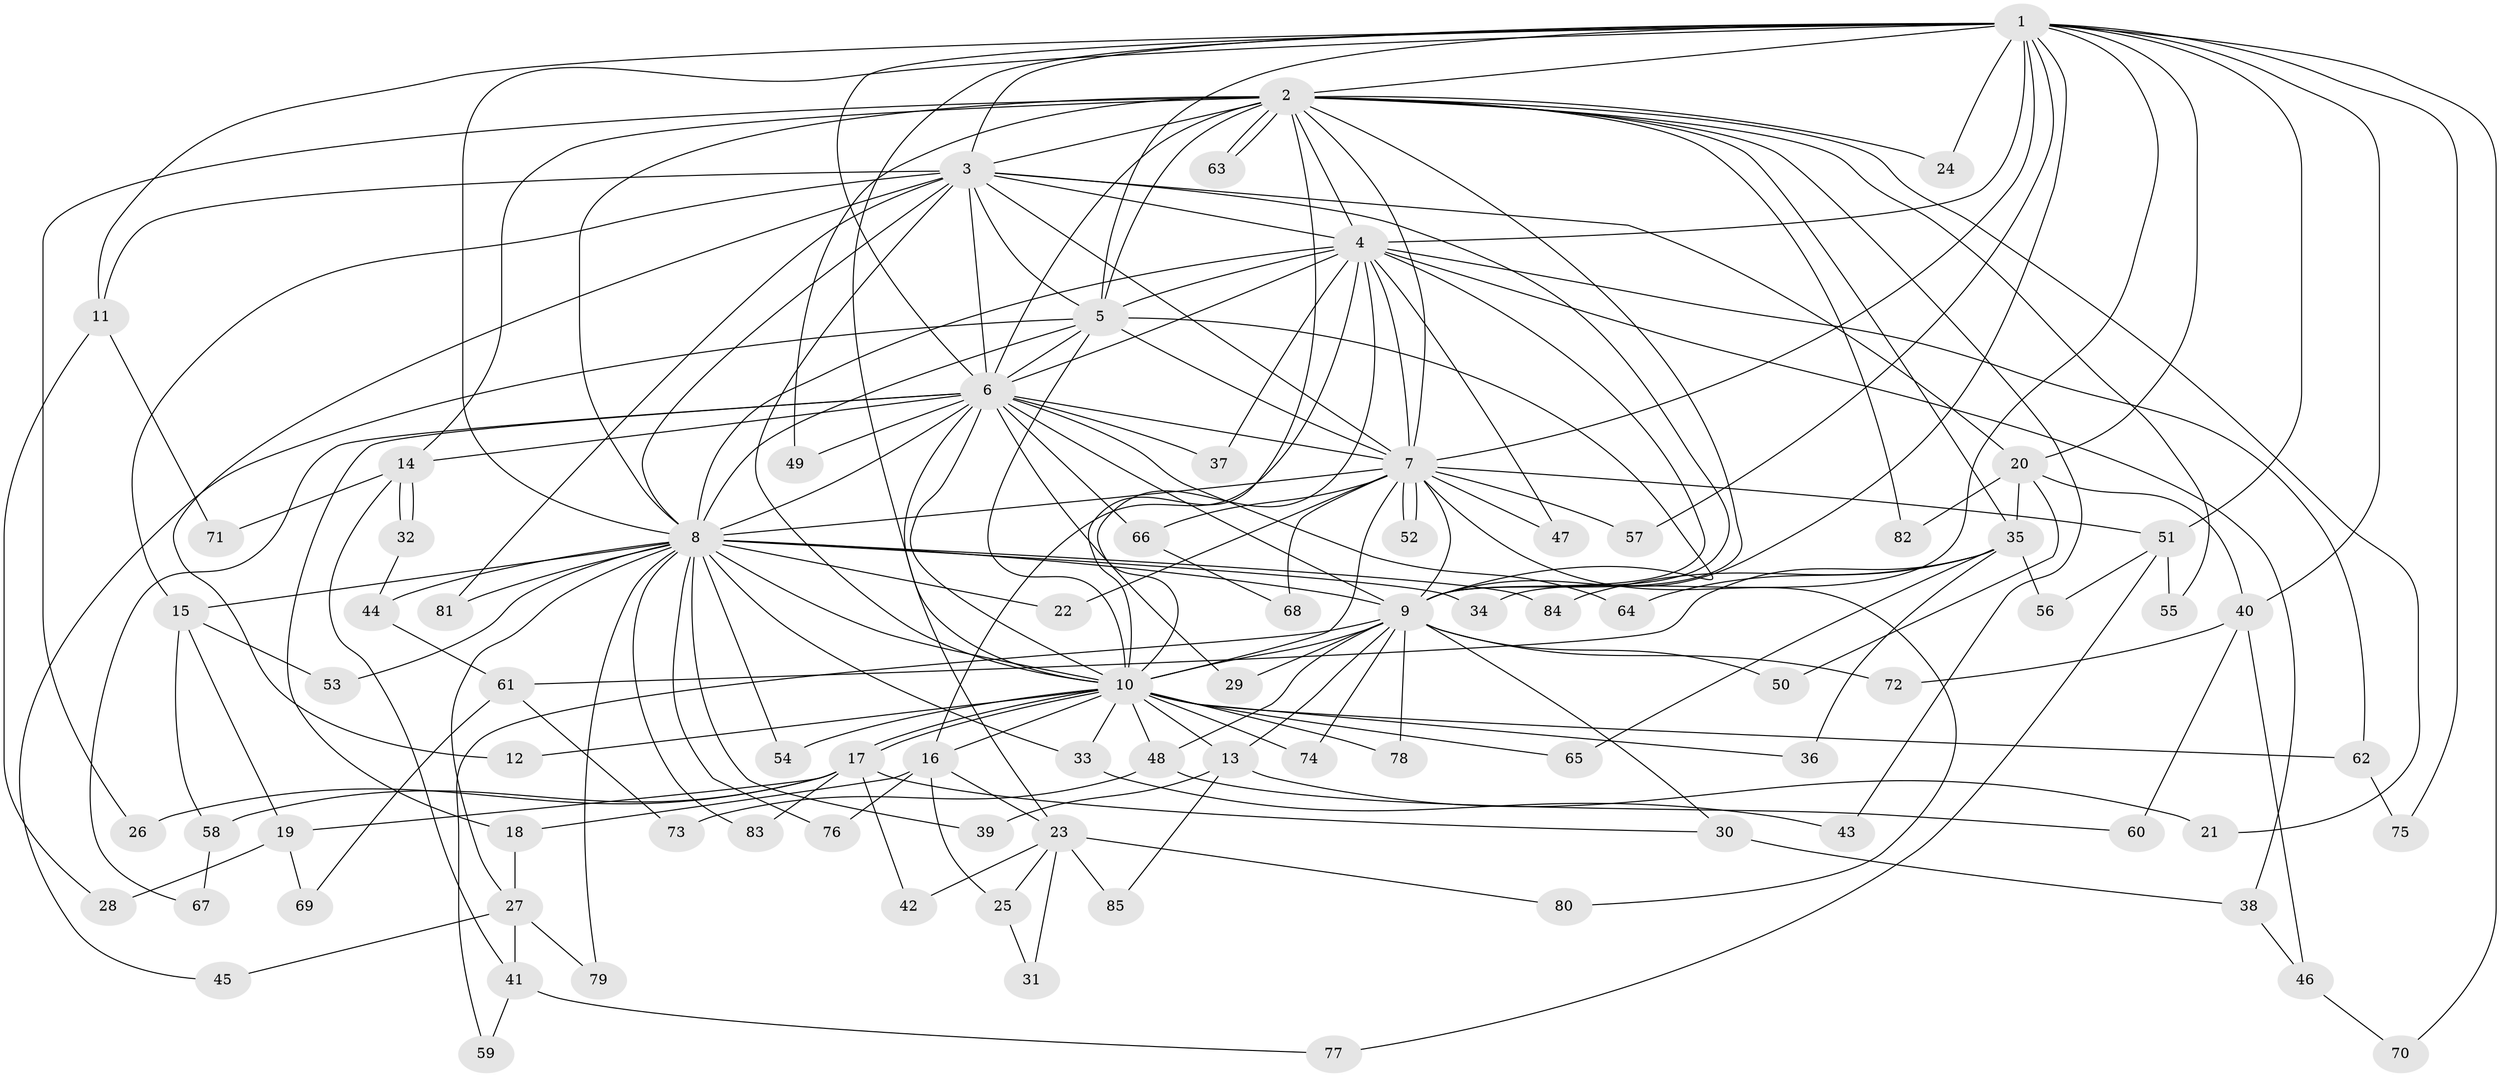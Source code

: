// coarse degree distribution, {17: 0.0196078431372549, 16: 0.0196078431372549, 18: 0.0196078431372549, 2: 0.5686274509803921, 4: 0.09803921568627451, 9: 0.0196078431372549, 1: 0.11764705882352941, 14: 0.0196078431372549, 3: 0.0196078431372549, 7: 0.0196078431372549, 6: 0.0196078431372549, 8: 0.0392156862745098, 12: 0.0196078431372549}
// Generated by graph-tools (version 1.1) at 2025/48/03/04/25 21:48:17]
// undirected, 85 vertices, 195 edges
graph export_dot {
graph [start="1"]
  node [color=gray90,style=filled];
  1;
  2;
  3;
  4;
  5;
  6;
  7;
  8;
  9;
  10;
  11;
  12;
  13;
  14;
  15;
  16;
  17;
  18;
  19;
  20;
  21;
  22;
  23;
  24;
  25;
  26;
  27;
  28;
  29;
  30;
  31;
  32;
  33;
  34;
  35;
  36;
  37;
  38;
  39;
  40;
  41;
  42;
  43;
  44;
  45;
  46;
  47;
  48;
  49;
  50;
  51;
  52;
  53;
  54;
  55;
  56;
  57;
  58;
  59;
  60;
  61;
  62;
  63;
  64;
  65;
  66;
  67;
  68;
  69;
  70;
  71;
  72;
  73;
  74;
  75;
  76;
  77;
  78;
  79;
  80;
  81;
  82;
  83;
  84;
  85;
  1 -- 2;
  1 -- 3;
  1 -- 4;
  1 -- 5;
  1 -- 6;
  1 -- 7;
  1 -- 8;
  1 -- 9;
  1 -- 10;
  1 -- 11;
  1 -- 20;
  1 -- 24;
  1 -- 34;
  1 -- 40;
  1 -- 51;
  1 -- 57;
  1 -- 70;
  1 -- 75;
  2 -- 3;
  2 -- 4;
  2 -- 5;
  2 -- 6;
  2 -- 7;
  2 -- 8;
  2 -- 9;
  2 -- 10;
  2 -- 14;
  2 -- 21;
  2 -- 24;
  2 -- 26;
  2 -- 35;
  2 -- 43;
  2 -- 49;
  2 -- 55;
  2 -- 63;
  2 -- 63;
  2 -- 82;
  3 -- 4;
  3 -- 5;
  3 -- 6;
  3 -- 7;
  3 -- 8;
  3 -- 9;
  3 -- 10;
  3 -- 11;
  3 -- 12;
  3 -- 15;
  3 -- 20;
  3 -- 81;
  4 -- 5;
  4 -- 6;
  4 -- 7;
  4 -- 8;
  4 -- 9;
  4 -- 10;
  4 -- 16;
  4 -- 37;
  4 -- 38;
  4 -- 47;
  4 -- 62;
  5 -- 6;
  5 -- 7;
  5 -- 8;
  5 -- 9;
  5 -- 10;
  5 -- 45;
  6 -- 7;
  6 -- 8;
  6 -- 9;
  6 -- 10;
  6 -- 14;
  6 -- 18;
  6 -- 23;
  6 -- 29;
  6 -- 37;
  6 -- 49;
  6 -- 64;
  6 -- 66;
  6 -- 67;
  7 -- 8;
  7 -- 9;
  7 -- 10;
  7 -- 22;
  7 -- 47;
  7 -- 51;
  7 -- 52;
  7 -- 52;
  7 -- 57;
  7 -- 66;
  7 -- 68;
  7 -- 80;
  8 -- 9;
  8 -- 10;
  8 -- 15;
  8 -- 22;
  8 -- 27;
  8 -- 33;
  8 -- 34;
  8 -- 39;
  8 -- 44;
  8 -- 53;
  8 -- 54;
  8 -- 76;
  8 -- 79;
  8 -- 81;
  8 -- 83;
  8 -- 84;
  9 -- 10;
  9 -- 13;
  9 -- 29;
  9 -- 30;
  9 -- 48;
  9 -- 50;
  9 -- 59;
  9 -- 72;
  9 -- 74;
  9 -- 78;
  10 -- 12;
  10 -- 13;
  10 -- 16;
  10 -- 17;
  10 -- 17;
  10 -- 33;
  10 -- 36;
  10 -- 48;
  10 -- 54;
  10 -- 62;
  10 -- 65;
  10 -- 74;
  10 -- 78;
  11 -- 28;
  11 -- 71;
  13 -- 21;
  13 -- 39;
  13 -- 85;
  14 -- 32;
  14 -- 32;
  14 -- 41;
  14 -- 71;
  15 -- 19;
  15 -- 53;
  15 -- 58;
  16 -- 18;
  16 -- 23;
  16 -- 25;
  16 -- 76;
  17 -- 19;
  17 -- 26;
  17 -- 30;
  17 -- 42;
  17 -- 58;
  17 -- 83;
  18 -- 27;
  19 -- 28;
  19 -- 69;
  20 -- 35;
  20 -- 40;
  20 -- 50;
  20 -- 82;
  23 -- 25;
  23 -- 31;
  23 -- 42;
  23 -- 80;
  23 -- 85;
  25 -- 31;
  27 -- 41;
  27 -- 45;
  27 -- 79;
  30 -- 38;
  32 -- 44;
  33 -- 43;
  35 -- 36;
  35 -- 56;
  35 -- 61;
  35 -- 64;
  35 -- 65;
  35 -- 84;
  38 -- 46;
  40 -- 46;
  40 -- 60;
  40 -- 72;
  41 -- 59;
  41 -- 77;
  44 -- 61;
  46 -- 70;
  48 -- 60;
  48 -- 73;
  51 -- 55;
  51 -- 56;
  51 -- 77;
  58 -- 67;
  61 -- 69;
  61 -- 73;
  62 -- 75;
  66 -- 68;
}
